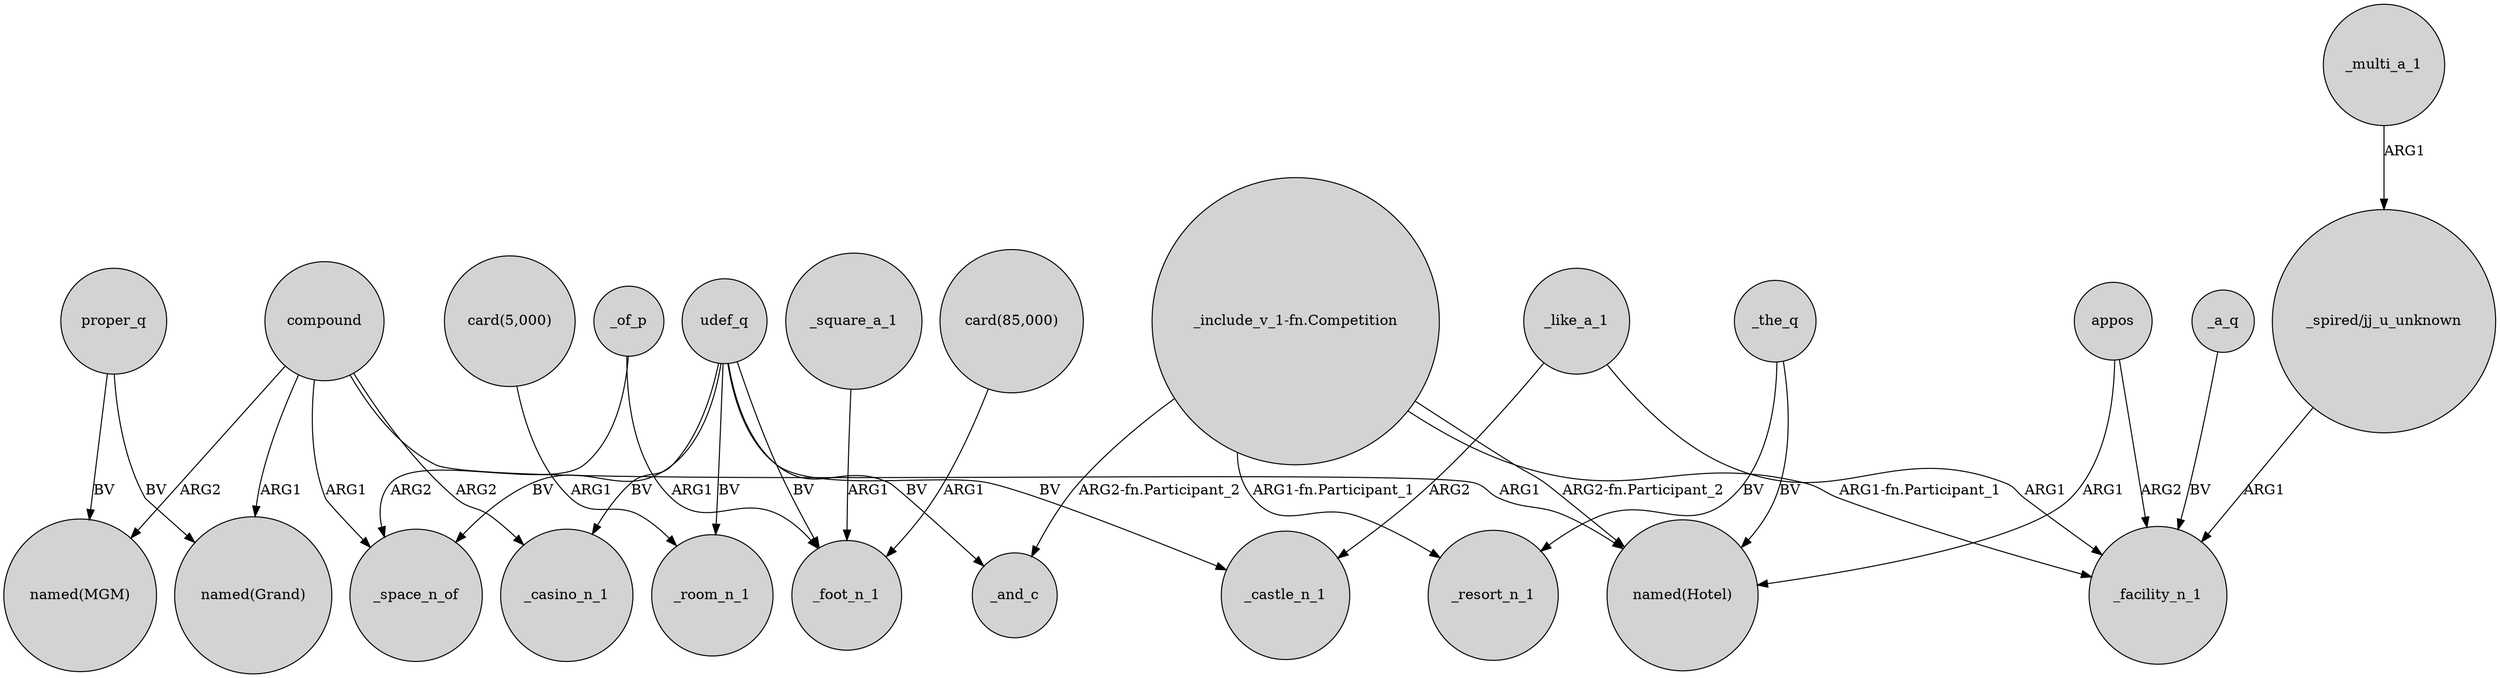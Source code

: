 digraph {
	node [shape=circle style=filled]
	_of_p -> _foot_n_1 [label=ARG1]
	_a_q -> _facility_n_1 [label=BV]
	_like_a_1 -> _facility_n_1 [label=ARG1]
	udef_q -> _casino_n_1 [label=BV]
	compound -> _casino_n_1 [label=ARG2]
	"_include_v_1-fn.Competition" -> _and_c [label="ARG2-fn.Participant_2"]
	udef_q -> _space_n_of [label=BV]
	"_include_v_1-fn.Competition" -> _resort_n_1 [label="ARG1-fn.Participant_1"]
	udef_q -> _room_n_1 [label=BV]
	compound -> _space_n_of [label=ARG1]
	appos -> _facility_n_1 [label=ARG2]
	"_include_v_1-fn.Competition" -> _facility_n_1 [label="ARG1-fn.Participant_1"]
	udef_q -> _and_c [label=BV]
	proper_q -> "named(MGM)" [label=BV]
	"card(5,000)" -> _room_n_1 [label=ARG1]
	_the_q -> "named(Hotel)" [label=BV]
	proper_q -> "named(Grand)" [label=BV]
	_of_p -> _space_n_of [label=ARG2]
	"_spired/jj_u_unknown" -> _facility_n_1 [label=ARG1]
	"card(85,000)" -> _foot_n_1 [label=ARG1]
	compound -> "named(MGM)" [label=ARG2]
	udef_q -> _castle_n_1 [label=BV]
	_square_a_1 -> _foot_n_1 [label=ARG1]
	_like_a_1 -> _castle_n_1 [label=ARG2]
	udef_q -> _foot_n_1 [label=BV]
	compound -> "named(Hotel)" [label=ARG1]
	"_include_v_1-fn.Competition" -> "named(Hotel)" [label="ARG2-fn.Participant_2"]
	compound -> "named(Grand)" [label=ARG1]
	_multi_a_1 -> "_spired/jj_u_unknown" [label=ARG1]
	_the_q -> _resort_n_1 [label=BV]
	appos -> "named(Hotel)" [label=ARG1]
}
